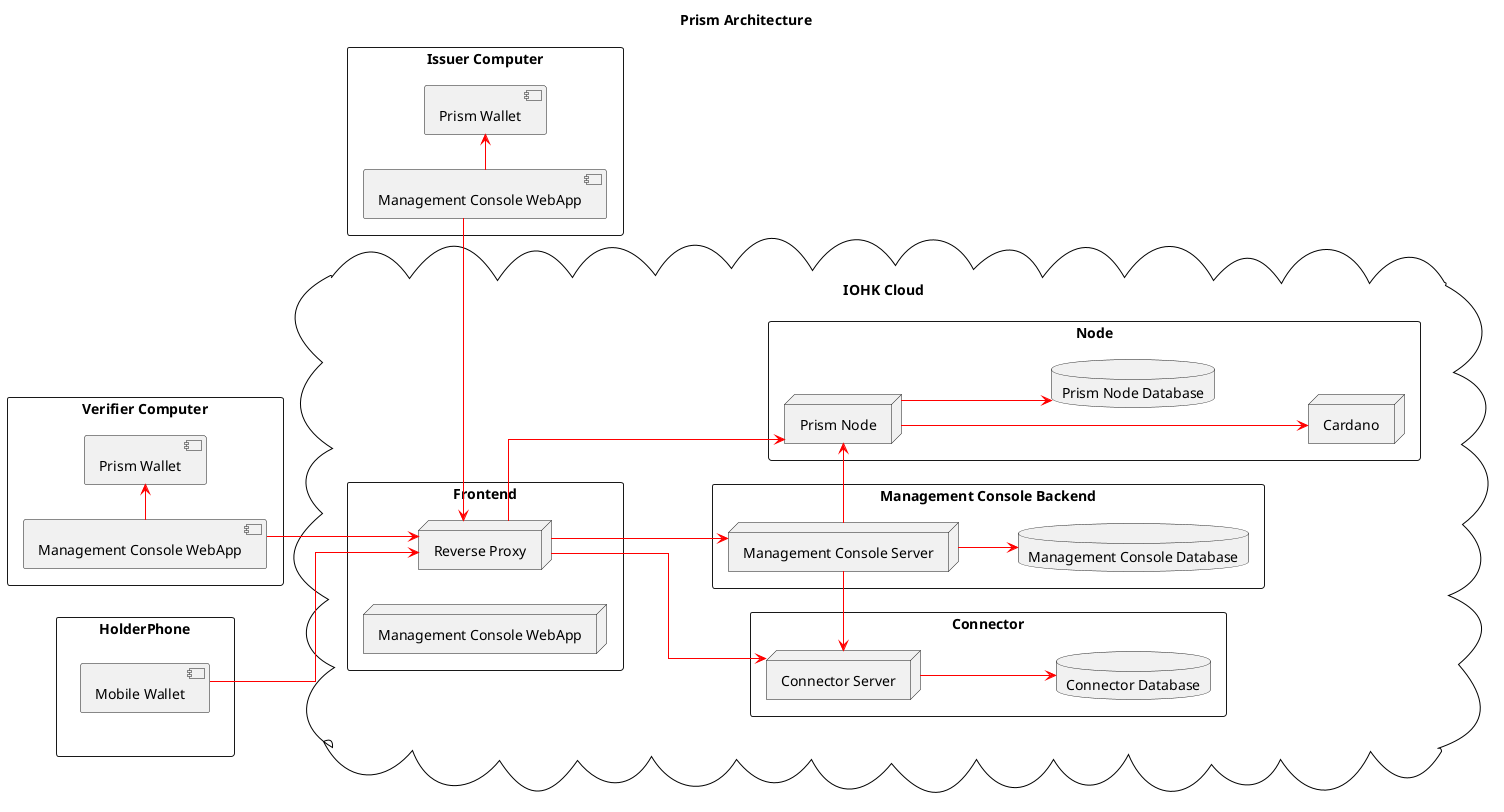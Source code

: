 @startuml

title Prism Architecture

left to right direction

skinparam {
    ArrowColor Red
    linetype ortho
}

skinparam cloud {
  BorderColor Black
}

cloud "IOHK Cloud" as IOHKCloud {
    rectangle Connector {
        node "Connector Server" as ConnectorServer
        database "Connector Database" as ConnectorDatabase
        ConnectorServer --> ConnectorDatabase
    }

    rectangle "Management Console Backend" as ManagementConsole {
        node "Management Console Server" as ManagementConsoleServer
        database "Management Console Database" as ManagementConsoleDatabase
        ManagementConsoleServer --> ManagementConsoleDatabase
    }

    rectangle Node {
        node Cardano
        node "Prism Node" as PrismNode
        database "Prism Node Database" as PrismNodeDatabase
        PrismNode --> PrismNodeDatabase
        PrismNode ---> Cardano
    }

    rectangle Frontend {
        node "Reverse Proxy" as ReverseProxy
        node "Management Console WebApp" as WebApp
    }

    ReverseProxy ---> ConnectorServer
    ReverseProxy ---> ManagementConsoleServer
    ReverseProxy ---> PrismNode
    ManagementConsoleServer -left-> ConnectorServer
    ManagementConsoleServer --left--> PrismNode
}

rectangle "Issuer Computer" as IssuerComputer {
    [Prism Wallet] as BrowserWallet
    [Management Console WebApp] as IssuerWebApp
    IssuerWebApp -> BrowserWallet
    IssuerWebApp -left-> ReverseProxy
}

rectangle "Verifier Computer" as VerifierComputer {
    [Prism Wallet] as VerifierWallet
    [Management Console WebApp] as VerifierWebApp
    VerifierWebApp -> VerifierWallet
    VerifierWebApp --> ReverseProxy
}

HolderPhone -[hidden]- IOHKCloud

rectangle "Holder Phone" as HolderPhone {
    [Mobile Wallet] as MobileWallet
    MobileWallet -> ReverseProxy
}

@enduml